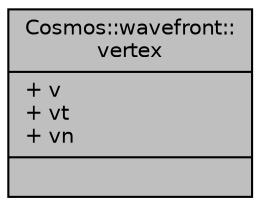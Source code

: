 digraph "Cosmos::wavefront::vertex"
{
 // INTERACTIVE_SVG=YES
  edge [fontname="Helvetica",fontsize="10",labelfontname="Helvetica",labelfontsize="10"];
  node [fontname="Helvetica",fontsize="10",shape=record];
  Node1 [label="{Cosmos::wavefront::\lvertex\n|+ v\l+ vt\l+ vn\l|}",height=0.2,width=0.4,color="black", fillcolor="grey75", style="filled", fontcolor="black"];
}
